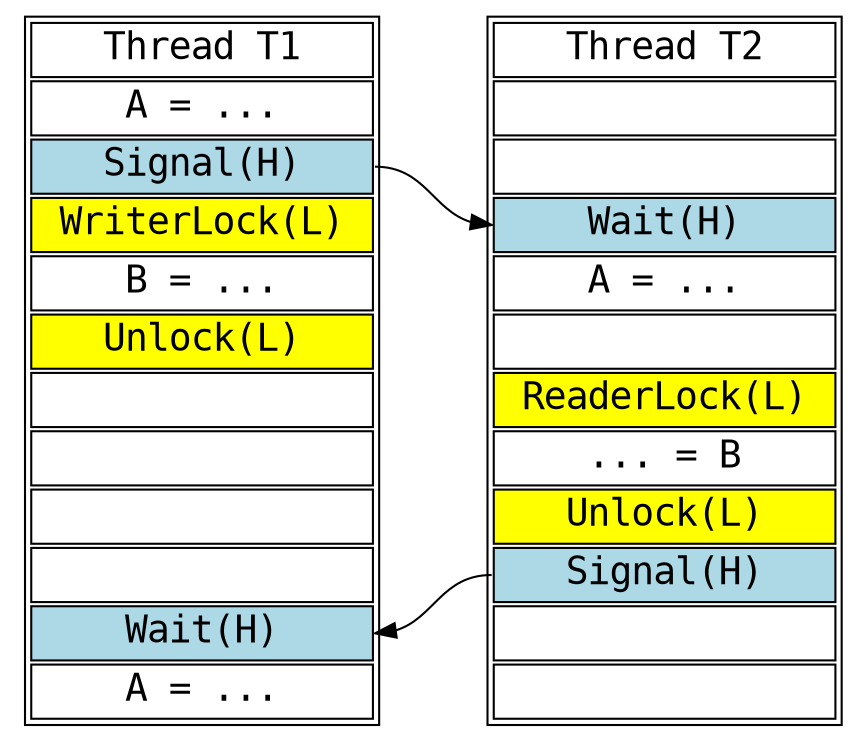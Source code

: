 digraph exa1 {
  rankdir="LR"
  node [shape=plaintext style="bold" fontname="Courier" rankdir="LR" labeljust="r" fontsize=18];
   T1  [label=<<TABLE BGCOLOR="white">  
      <tr>  <td port="0"> Thread T1 </td> </tr> 
      <tr>  <td> A = ... </td> </tr> 
      <tr>  <td bgcolor="lightblue" port="signal"> Signal(H) </td> </tr> 
      <tr>  <td bgcolor="yellow"> WriterLock(L) </td> </tr> 
      <tr>  <td> B = ... </td> </tr> 
      <tr>  <td bgcolor="yellow"> Unlock(L) </td> </tr> 
      <tr>  <td>   </td> </tr> 
      <tr>  <td>   </td> </tr> 
      <tr>  <td>   </td> </tr> 
      <tr>  <td>   </td> </tr> 
      <tr>  <td bgcolor="lightblue" port="wait"> Wait(H) </td> </tr> 
      <tr>  <td> A = ... </td> </tr> 
      </TABLE>>
    ]

   T2 [label=<<TABLE BGCOLOR="white">  
      <tr>  <td port="0"> Thread T2 </td> </tr> 
      <tr>  <td>   </td> </tr> 
      <tr>  <td>   </td> </tr> 
      <tr>  <td bgcolor="lightblue" port="wait"> Wait(H) </td> </tr> 
      <tr>  <td> A = ... </td> </tr> 
      <tr>  <td>   </td> </tr> 
      <tr>  <td bgcolor="yellow"> ReaderLock(L) </td> </tr> 
      <tr>  <td> ... = B </td> </tr> 
      <tr>  <td bgcolor="yellow"> Unlock(L) </td> </tr> 
      <tr>  <td bgcolor="lightblue" port="signal"> Signal(H) </td> </tr> 
      <tr>  <td>  </td> </tr> 
      <tr>  <td>  </td> </tr> 
      </TABLE>>
    ]

    T1:0 -> T2:0 [color="white" style="invis"];
    T1:signal -> T2:wait;
    T2:signal -> T1:wait;
}
